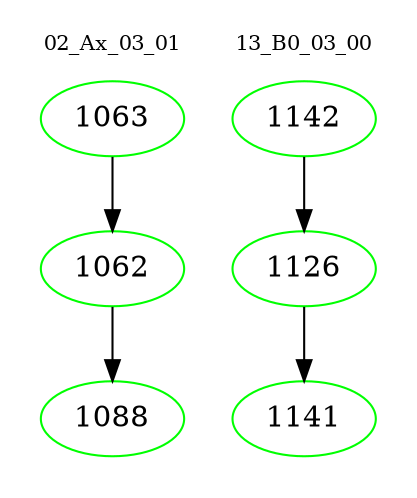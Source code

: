 digraph{
subgraph cluster_0 {
color = white
label = "02_Ax_03_01";
fontsize=10;
T0_1063 [label="1063", color="green"]
T0_1063 -> T0_1062 [color="black"]
T0_1062 [label="1062", color="green"]
T0_1062 -> T0_1088 [color="black"]
T0_1088 [label="1088", color="green"]
}
subgraph cluster_1 {
color = white
label = "13_B0_03_00";
fontsize=10;
T1_1142 [label="1142", color="green"]
T1_1142 -> T1_1126 [color="black"]
T1_1126 [label="1126", color="green"]
T1_1126 -> T1_1141 [color="black"]
T1_1141 [label="1141", color="green"]
}
}
